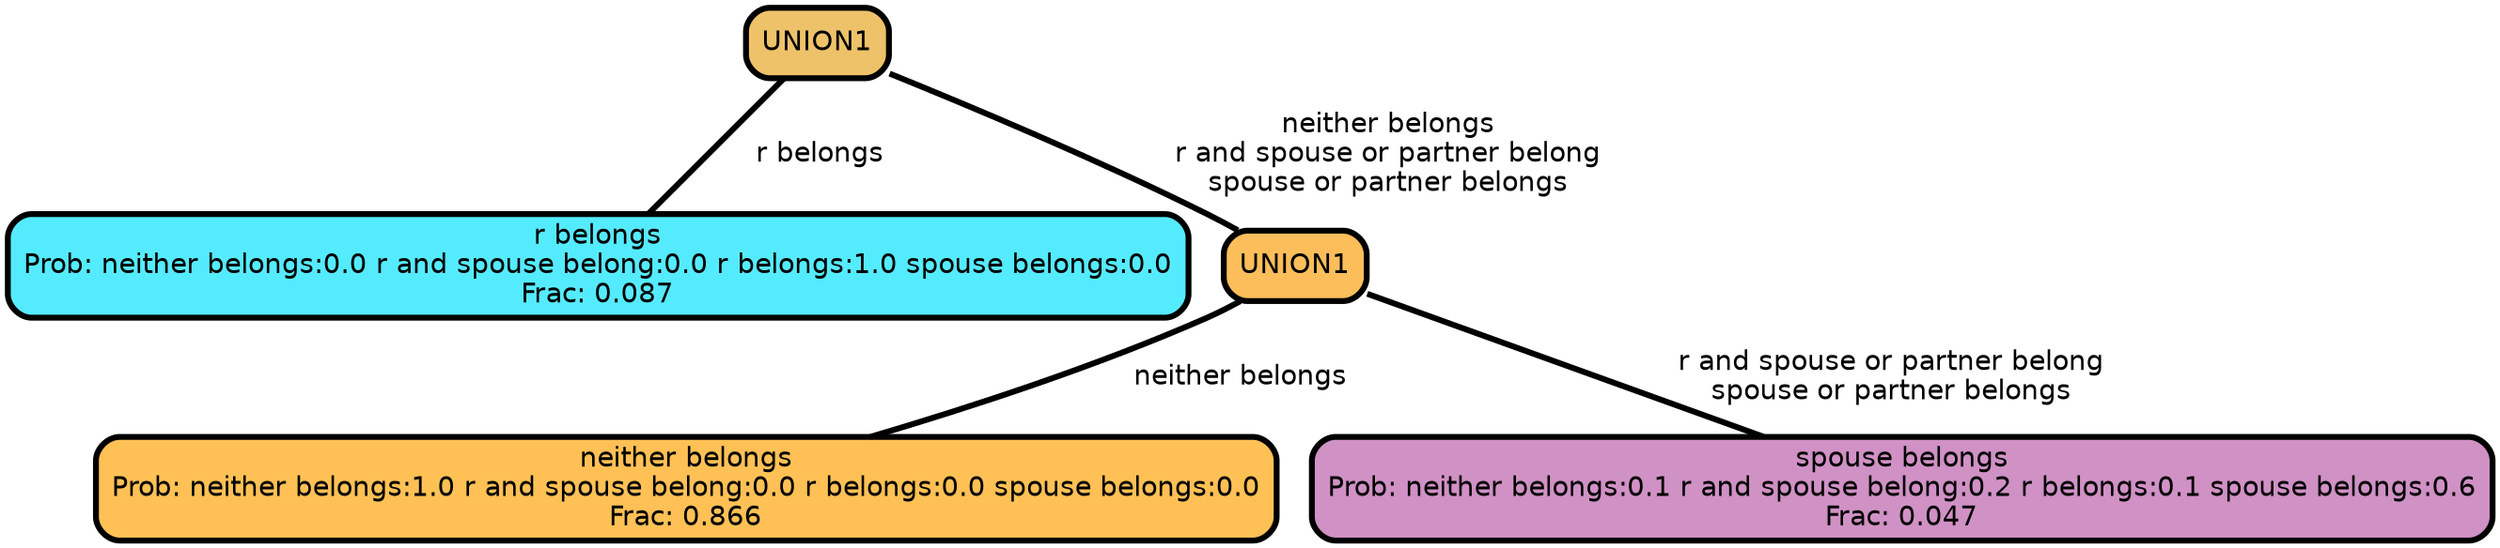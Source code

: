 graph Tree {
node [shape=box, style="filled, rounded",color="black",penwidth="3",fontcolor="black",                 fontname=helvetica] ;
graph [ranksep="0 equally", splines=straight,                 bgcolor=transparent, dpi=200] ;
edge [fontname=helvetica, color=black] ;
0 [label="r belongs
Prob: neither belongs:0.0 r and spouse belong:0.0 r belongs:1.0 spouse belongs:0.0
Frac: 0.087", fillcolor="#55ebff"] ;
1 [label="UNION1", fillcolor="#eec269"] ;
2 [label="neither belongs
Prob: neither belongs:1.0 r and spouse belong:0.0 r belongs:0.0 spouse belongs:0.0
Frac: 0.866", fillcolor="#ffc155"] ;
3 [label="UNION1", fillcolor="#fcbe5a"] ;
4 [label="spouse belongs
Prob: neither belongs:0.1 r and spouse belong:0.2 r belongs:0.1 spouse belongs:0.6
Frac: 0.047", fillcolor="#d091c5"] ;
1 -- 0 [label=" r belongs",penwidth=3] ;
1 -- 3 [label=" neither belongs\n r and spouse or partner belong\n spouse or partner belongs",penwidth=3] ;
3 -- 2 [label=" neither belongs",penwidth=3] ;
3 -- 4 [label=" r and spouse or partner belong\n spouse or partner belongs",penwidth=3] ;
{rank = same;}}